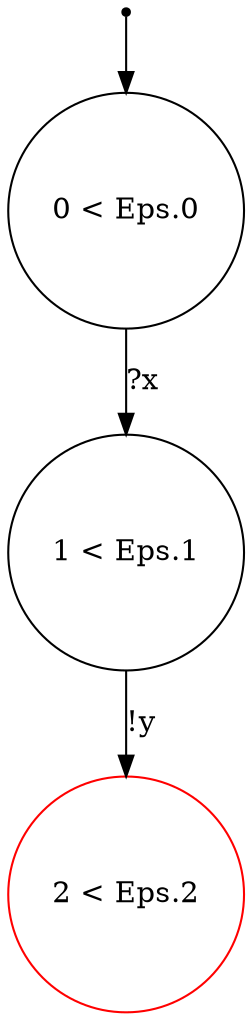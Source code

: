 digraph {
 node [shape=point] ENTRY
 node [shape=circle]
2 [label="2 < Eps.2
" color="red"]
1 [label="1 < Eps.1
"]
0 [label="0 < Eps.0
"]
ENTRY -> 0
1 -> 2 [label="!y"]
0 -> 1 [label="?x"]

}